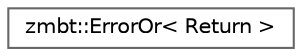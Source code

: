 digraph "Graphical Class Hierarchy"
{
 // LATEX_PDF_SIZE
  bgcolor="transparent";
  edge [fontname=Helvetica,fontsize=10,labelfontname=Helvetica,labelfontsize=10];
  node [fontname=Helvetica,fontsize=10,shape=box,height=0.2,width=0.4];
  rankdir="LR";
  Node0 [id="Node000000",label="zmbt::ErrorOr\< Return \>",height=0.2,width=0.4,color="grey40", fillcolor="white", style="filled",URL="$classzmbt_1_1ErrorOr.html",tooltip=" "];
}
